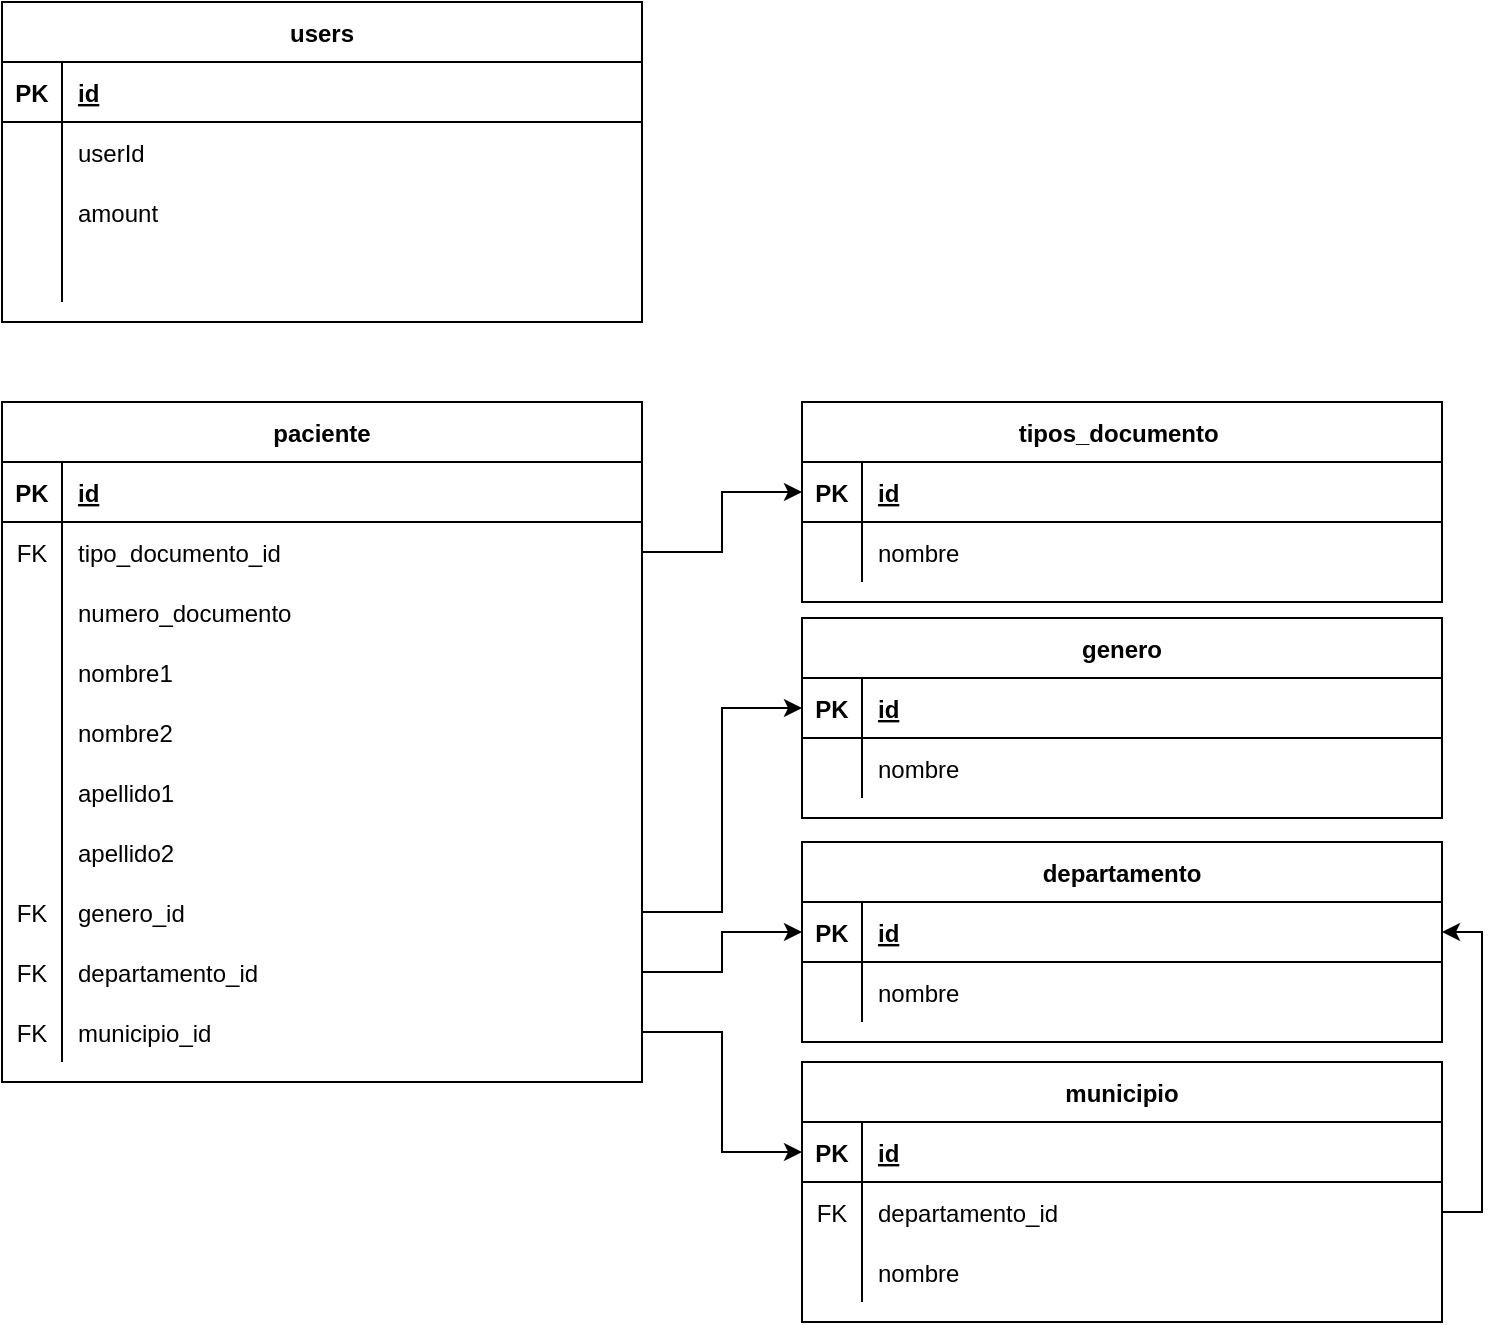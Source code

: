 <mxfile version="24.4.0" type="device">
  <diagram id="C5RBs43oDa-KdzZeNtuy" name="Test">
    <mxGraphModel dx="1434" dy="836" grid="1" gridSize="10" guides="1" tooltips="1" connect="1" arrows="1" fold="1" page="1" pageScale="1" pageWidth="827" pageHeight="1169" math="0" shadow="0">
      <root>
        <mxCell id="WIyWlLk6GJQsqaUBKTNV-0" />
        <mxCell id="WIyWlLk6GJQsqaUBKTNV-1" parent="WIyWlLk6GJQsqaUBKTNV-0" />
        <mxCell id="ExdK2RuHkmUPc-_-pl26-55" value="paciente" style="shape=table;startSize=30;container=1;collapsible=1;childLayout=tableLayout;fixedRows=1;rowLines=0;fontStyle=1;align=center;resizeLast=1;" parent="WIyWlLk6GJQsqaUBKTNV-1" vertex="1">
          <mxGeometry x="40" y="220" width="320" height="340" as="geometry" />
        </mxCell>
        <mxCell id="ExdK2RuHkmUPc-_-pl26-56" value="" style="shape=tableRow;horizontal=0;startSize=0;swimlaneHead=0;swimlaneBody=0;fillColor=none;collapsible=0;dropTarget=0;points=[[0,0.5],[1,0.5]];portConstraint=eastwest;top=0;left=0;right=0;bottom=1;" parent="ExdK2RuHkmUPc-_-pl26-55" vertex="1">
          <mxGeometry y="30" width="320" height="30" as="geometry" />
        </mxCell>
        <mxCell id="ExdK2RuHkmUPc-_-pl26-57" value="PK" style="shape=partialRectangle;overflow=hidden;connectable=0;fillColor=none;top=0;left=0;bottom=0;right=0;fontStyle=1;" parent="ExdK2RuHkmUPc-_-pl26-56" vertex="1">
          <mxGeometry width="30" height="30" as="geometry">
            <mxRectangle width="30" height="30" as="alternateBounds" />
          </mxGeometry>
        </mxCell>
        <mxCell id="ExdK2RuHkmUPc-_-pl26-58" value="id" style="shape=partialRectangle;overflow=hidden;connectable=0;fillColor=none;align=left;top=0;left=0;bottom=0;right=0;spacingLeft=6;fontStyle=5;" parent="ExdK2RuHkmUPc-_-pl26-56" vertex="1">
          <mxGeometry x="30" width="290" height="30" as="geometry">
            <mxRectangle width="290" height="30" as="alternateBounds" />
          </mxGeometry>
        </mxCell>
        <mxCell id="ExdK2RuHkmUPc-_-pl26-59" value="" style="shape=tableRow;horizontal=0;startSize=0;swimlaneHead=0;swimlaneBody=0;fillColor=none;collapsible=0;dropTarget=0;points=[[0,0.5],[1,0.5]];portConstraint=eastwest;top=0;left=0;right=0;bottom=0;" parent="ExdK2RuHkmUPc-_-pl26-55" vertex="1">
          <mxGeometry y="60" width="320" height="30" as="geometry" />
        </mxCell>
        <mxCell id="ExdK2RuHkmUPc-_-pl26-60" value="FK" style="shape=partialRectangle;overflow=hidden;connectable=0;fillColor=none;top=0;left=0;bottom=0;right=0;" parent="ExdK2RuHkmUPc-_-pl26-59" vertex="1">
          <mxGeometry width="30" height="30" as="geometry">
            <mxRectangle width="30" height="30" as="alternateBounds" />
          </mxGeometry>
        </mxCell>
        <mxCell id="ExdK2RuHkmUPc-_-pl26-61" value="tipo_documento_id" style="shape=partialRectangle;overflow=hidden;connectable=0;fillColor=none;align=left;top=0;left=0;bottom=0;right=0;spacingLeft=6;" parent="ExdK2RuHkmUPc-_-pl26-59" vertex="1">
          <mxGeometry x="30" width="290" height="30" as="geometry">
            <mxRectangle width="290" height="30" as="alternateBounds" />
          </mxGeometry>
        </mxCell>
        <mxCell id="swirxnNOVFrPzB8FbURI-0" value="" style="shape=tableRow;horizontal=0;startSize=0;swimlaneHead=0;swimlaneBody=0;fillColor=none;collapsible=0;dropTarget=0;points=[[0,0.5],[1,0.5]];portConstraint=eastwest;top=0;left=0;right=0;bottom=0;" vertex="1" parent="ExdK2RuHkmUPc-_-pl26-55">
          <mxGeometry y="90" width="320" height="30" as="geometry" />
        </mxCell>
        <mxCell id="swirxnNOVFrPzB8FbURI-1" value="" style="shape=partialRectangle;overflow=hidden;connectable=0;fillColor=none;top=0;left=0;bottom=0;right=0;" vertex="1" parent="swirxnNOVFrPzB8FbURI-0">
          <mxGeometry width="30" height="30" as="geometry">
            <mxRectangle width="30" height="30" as="alternateBounds" />
          </mxGeometry>
        </mxCell>
        <mxCell id="swirxnNOVFrPzB8FbURI-2" value="numero_documento" style="shape=partialRectangle;overflow=hidden;connectable=0;fillColor=none;align=left;top=0;left=0;bottom=0;right=0;spacingLeft=6;" vertex="1" parent="swirxnNOVFrPzB8FbURI-0">
          <mxGeometry x="30" width="290" height="30" as="geometry">
            <mxRectangle width="290" height="30" as="alternateBounds" />
          </mxGeometry>
        </mxCell>
        <mxCell id="swirxnNOVFrPzB8FbURI-3" value="" style="shape=tableRow;horizontal=0;startSize=0;swimlaneHead=0;swimlaneBody=0;fillColor=none;collapsible=0;dropTarget=0;points=[[0,0.5],[1,0.5]];portConstraint=eastwest;top=0;left=0;right=0;bottom=0;" vertex="1" parent="ExdK2RuHkmUPc-_-pl26-55">
          <mxGeometry y="120" width="320" height="30" as="geometry" />
        </mxCell>
        <mxCell id="swirxnNOVFrPzB8FbURI-4" value="" style="shape=partialRectangle;overflow=hidden;connectable=0;fillColor=none;top=0;left=0;bottom=0;right=0;" vertex="1" parent="swirxnNOVFrPzB8FbURI-3">
          <mxGeometry width="30" height="30" as="geometry">
            <mxRectangle width="30" height="30" as="alternateBounds" />
          </mxGeometry>
        </mxCell>
        <mxCell id="swirxnNOVFrPzB8FbURI-5" value="nombre1" style="shape=partialRectangle;overflow=hidden;connectable=0;fillColor=none;align=left;top=0;left=0;bottom=0;right=0;spacingLeft=6;" vertex="1" parent="swirxnNOVFrPzB8FbURI-3">
          <mxGeometry x="30" width="290" height="30" as="geometry">
            <mxRectangle width="290" height="30" as="alternateBounds" />
          </mxGeometry>
        </mxCell>
        <mxCell id="swirxnNOVFrPzB8FbURI-6" value="" style="shape=tableRow;horizontal=0;startSize=0;swimlaneHead=0;swimlaneBody=0;fillColor=none;collapsible=0;dropTarget=0;points=[[0,0.5],[1,0.5]];portConstraint=eastwest;top=0;left=0;right=0;bottom=0;" vertex="1" parent="ExdK2RuHkmUPc-_-pl26-55">
          <mxGeometry y="150" width="320" height="30" as="geometry" />
        </mxCell>
        <mxCell id="swirxnNOVFrPzB8FbURI-7" value="" style="shape=partialRectangle;overflow=hidden;connectable=0;fillColor=none;top=0;left=0;bottom=0;right=0;" vertex="1" parent="swirxnNOVFrPzB8FbURI-6">
          <mxGeometry width="30" height="30" as="geometry">
            <mxRectangle width="30" height="30" as="alternateBounds" />
          </mxGeometry>
        </mxCell>
        <mxCell id="swirxnNOVFrPzB8FbURI-8" value="nombre2" style="shape=partialRectangle;overflow=hidden;connectable=0;fillColor=none;align=left;top=0;left=0;bottom=0;right=0;spacingLeft=6;" vertex="1" parent="swirxnNOVFrPzB8FbURI-6">
          <mxGeometry x="30" width="290" height="30" as="geometry">
            <mxRectangle width="290" height="30" as="alternateBounds" />
          </mxGeometry>
        </mxCell>
        <mxCell id="swirxnNOVFrPzB8FbURI-9" value="" style="shape=tableRow;horizontal=0;startSize=0;swimlaneHead=0;swimlaneBody=0;fillColor=none;collapsible=0;dropTarget=0;points=[[0,0.5],[1,0.5]];portConstraint=eastwest;top=0;left=0;right=0;bottom=0;" vertex="1" parent="ExdK2RuHkmUPc-_-pl26-55">
          <mxGeometry y="180" width="320" height="30" as="geometry" />
        </mxCell>
        <mxCell id="swirxnNOVFrPzB8FbURI-10" value="" style="shape=partialRectangle;overflow=hidden;connectable=0;fillColor=none;top=0;left=0;bottom=0;right=0;" vertex="1" parent="swirxnNOVFrPzB8FbURI-9">
          <mxGeometry width="30" height="30" as="geometry">
            <mxRectangle width="30" height="30" as="alternateBounds" />
          </mxGeometry>
        </mxCell>
        <mxCell id="swirxnNOVFrPzB8FbURI-11" value="apellido1" style="shape=partialRectangle;overflow=hidden;connectable=0;fillColor=none;align=left;top=0;left=0;bottom=0;right=0;spacingLeft=6;" vertex="1" parent="swirxnNOVFrPzB8FbURI-9">
          <mxGeometry x="30" width="290" height="30" as="geometry">
            <mxRectangle width="290" height="30" as="alternateBounds" />
          </mxGeometry>
        </mxCell>
        <mxCell id="swirxnNOVFrPzB8FbURI-12" value="" style="shape=tableRow;horizontal=0;startSize=0;swimlaneHead=0;swimlaneBody=0;fillColor=none;collapsible=0;dropTarget=0;points=[[0,0.5],[1,0.5]];portConstraint=eastwest;top=0;left=0;right=0;bottom=0;" vertex="1" parent="ExdK2RuHkmUPc-_-pl26-55">
          <mxGeometry y="210" width="320" height="30" as="geometry" />
        </mxCell>
        <mxCell id="swirxnNOVFrPzB8FbURI-13" value="" style="shape=partialRectangle;overflow=hidden;connectable=0;fillColor=none;top=0;left=0;bottom=0;right=0;" vertex="1" parent="swirxnNOVFrPzB8FbURI-12">
          <mxGeometry width="30" height="30" as="geometry">
            <mxRectangle width="30" height="30" as="alternateBounds" />
          </mxGeometry>
        </mxCell>
        <mxCell id="swirxnNOVFrPzB8FbURI-14" value="apellido2" style="shape=partialRectangle;overflow=hidden;connectable=0;fillColor=none;align=left;top=0;left=0;bottom=0;right=0;spacingLeft=6;" vertex="1" parent="swirxnNOVFrPzB8FbURI-12">
          <mxGeometry x="30" width="290" height="30" as="geometry">
            <mxRectangle width="290" height="30" as="alternateBounds" />
          </mxGeometry>
        </mxCell>
        <mxCell id="swirxnNOVFrPzB8FbURI-15" value="" style="shape=tableRow;horizontal=0;startSize=0;swimlaneHead=0;swimlaneBody=0;fillColor=none;collapsible=0;dropTarget=0;points=[[0,0.5],[1,0.5]];portConstraint=eastwest;top=0;left=0;right=0;bottom=0;" vertex="1" parent="ExdK2RuHkmUPc-_-pl26-55">
          <mxGeometry y="240" width="320" height="30" as="geometry" />
        </mxCell>
        <mxCell id="swirxnNOVFrPzB8FbURI-16" value="FK" style="shape=partialRectangle;overflow=hidden;connectable=0;fillColor=none;top=0;left=0;bottom=0;right=0;" vertex="1" parent="swirxnNOVFrPzB8FbURI-15">
          <mxGeometry width="30" height="30" as="geometry">
            <mxRectangle width="30" height="30" as="alternateBounds" />
          </mxGeometry>
        </mxCell>
        <mxCell id="swirxnNOVFrPzB8FbURI-17" value="genero_id" style="shape=partialRectangle;overflow=hidden;connectable=0;fillColor=none;align=left;top=0;left=0;bottom=0;right=0;spacingLeft=6;" vertex="1" parent="swirxnNOVFrPzB8FbURI-15">
          <mxGeometry x="30" width="290" height="30" as="geometry">
            <mxRectangle width="290" height="30" as="alternateBounds" />
          </mxGeometry>
        </mxCell>
        <mxCell id="swirxnNOVFrPzB8FbURI-18" value="" style="shape=tableRow;horizontal=0;startSize=0;swimlaneHead=0;swimlaneBody=0;fillColor=none;collapsible=0;dropTarget=0;points=[[0,0.5],[1,0.5]];portConstraint=eastwest;top=0;left=0;right=0;bottom=0;" vertex="1" parent="ExdK2RuHkmUPc-_-pl26-55">
          <mxGeometry y="270" width="320" height="30" as="geometry" />
        </mxCell>
        <mxCell id="swirxnNOVFrPzB8FbURI-19" value="FK" style="shape=partialRectangle;overflow=hidden;connectable=0;fillColor=none;top=0;left=0;bottom=0;right=0;" vertex="1" parent="swirxnNOVFrPzB8FbURI-18">
          <mxGeometry width="30" height="30" as="geometry">
            <mxRectangle width="30" height="30" as="alternateBounds" />
          </mxGeometry>
        </mxCell>
        <mxCell id="swirxnNOVFrPzB8FbURI-20" value="departamento_id" style="shape=partialRectangle;overflow=hidden;connectable=0;fillColor=none;align=left;top=0;left=0;bottom=0;right=0;spacingLeft=6;" vertex="1" parent="swirxnNOVFrPzB8FbURI-18">
          <mxGeometry x="30" width="290" height="30" as="geometry">
            <mxRectangle width="290" height="30" as="alternateBounds" />
          </mxGeometry>
        </mxCell>
        <mxCell id="swirxnNOVFrPzB8FbURI-21" value="" style="shape=tableRow;horizontal=0;startSize=0;swimlaneHead=0;swimlaneBody=0;fillColor=none;collapsible=0;dropTarget=0;points=[[0,0.5],[1,0.5]];portConstraint=eastwest;top=0;left=0;right=0;bottom=0;" vertex="1" parent="ExdK2RuHkmUPc-_-pl26-55">
          <mxGeometry y="300" width="320" height="30" as="geometry" />
        </mxCell>
        <mxCell id="swirxnNOVFrPzB8FbURI-22" value="FK" style="shape=partialRectangle;overflow=hidden;connectable=0;fillColor=none;top=0;left=0;bottom=0;right=0;" vertex="1" parent="swirxnNOVFrPzB8FbURI-21">
          <mxGeometry width="30" height="30" as="geometry">
            <mxRectangle width="30" height="30" as="alternateBounds" />
          </mxGeometry>
        </mxCell>
        <mxCell id="swirxnNOVFrPzB8FbURI-23" value="municipio_id" style="shape=partialRectangle;overflow=hidden;connectable=0;fillColor=none;align=left;top=0;left=0;bottom=0;right=0;spacingLeft=6;" vertex="1" parent="swirxnNOVFrPzB8FbURI-21">
          <mxGeometry x="30" width="290" height="30" as="geometry">
            <mxRectangle width="290" height="30" as="alternateBounds" />
          </mxGeometry>
        </mxCell>
        <mxCell id="ExdK2RuHkmUPc-_-pl26-78" value="tipos_documento " style="shape=table;startSize=30;container=1;collapsible=1;childLayout=tableLayout;fixedRows=1;rowLines=0;fontStyle=1;align=center;resizeLast=1;" parent="WIyWlLk6GJQsqaUBKTNV-1" vertex="1">
          <mxGeometry x="440" y="220" width="320" height="100" as="geometry" />
        </mxCell>
        <mxCell id="ExdK2RuHkmUPc-_-pl26-79" value="" style="shape=tableRow;horizontal=0;startSize=0;swimlaneHead=0;swimlaneBody=0;fillColor=none;collapsible=0;dropTarget=0;points=[[0,0.5],[1,0.5]];portConstraint=eastwest;top=0;left=0;right=0;bottom=1;" parent="ExdK2RuHkmUPc-_-pl26-78" vertex="1">
          <mxGeometry y="30" width="320" height="30" as="geometry" />
        </mxCell>
        <mxCell id="ExdK2RuHkmUPc-_-pl26-80" value="PK" style="shape=partialRectangle;overflow=hidden;connectable=0;fillColor=none;top=0;left=0;bottom=0;right=0;fontStyle=1;" parent="ExdK2RuHkmUPc-_-pl26-79" vertex="1">
          <mxGeometry width="30" height="30" as="geometry">
            <mxRectangle width="30" height="30" as="alternateBounds" />
          </mxGeometry>
        </mxCell>
        <mxCell id="ExdK2RuHkmUPc-_-pl26-81" value="id" style="shape=partialRectangle;overflow=hidden;connectable=0;fillColor=none;align=left;top=0;left=0;bottom=0;right=0;spacingLeft=6;fontStyle=5;" parent="ExdK2RuHkmUPc-_-pl26-79" vertex="1">
          <mxGeometry x="30" width="290" height="30" as="geometry">
            <mxRectangle width="290" height="30" as="alternateBounds" />
          </mxGeometry>
        </mxCell>
        <mxCell id="ExdK2RuHkmUPc-_-pl26-82" value="" style="shape=tableRow;horizontal=0;startSize=0;swimlaneHead=0;swimlaneBody=0;fillColor=none;collapsible=0;dropTarget=0;points=[[0,0.5],[1,0.5]];portConstraint=eastwest;top=0;left=0;right=0;bottom=0;" parent="ExdK2RuHkmUPc-_-pl26-78" vertex="1">
          <mxGeometry y="60" width="320" height="30" as="geometry" />
        </mxCell>
        <mxCell id="ExdK2RuHkmUPc-_-pl26-83" value="" style="shape=partialRectangle;overflow=hidden;connectable=0;fillColor=none;top=0;left=0;bottom=0;right=0;" parent="ExdK2RuHkmUPc-_-pl26-82" vertex="1">
          <mxGeometry width="30" height="30" as="geometry">
            <mxRectangle width="30" height="30" as="alternateBounds" />
          </mxGeometry>
        </mxCell>
        <mxCell id="ExdK2RuHkmUPc-_-pl26-84" value="nombre" style="shape=partialRectangle;overflow=hidden;connectable=0;fillColor=none;align=left;top=0;left=0;bottom=0;right=0;spacingLeft=6;" parent="ExdK2RuHkmUPc-_-pl26-82" vertex="1">
          <mxGeometry x="30" width="290" height="30" as="geometry">
            <mxRectangle width="290" height="30" as="alternateBounds" />
          </mxGeometry>
        </mxCell>
        <mxCell id="swirxnNOVFrPzB8FbURI-24" value="users" style="shape=table;startSize=30;container=1;collapsible=1;childLayout=tableLayout;fixedRows=1;rowLines=0;fontStyle=1;align=center;resizeLast=1;" vertex="1" parent="WIyWlLk6GJQsqaUBKTNV-1">
          <mxGeometry x="40" y="20" width="320" height="160" as="geometry" />
        </mxCell>
        <mxCell id="swirxnNOVFrPzB8FbURI-25" value="" style="shape=tableRow;horizontal=0;startSize=0;swimlaneHead=0;swimlaneBody=0;fillColor=none;collapsible=0;dropTarget=0;points=[[0,0.5],[1,0.5]];portConstraint=eastwest;top=0;left=0;right=0;bottom=1;" vertex="1" parent="swirxnNOVFrPzB8FbURI-24">
          <mxGeometry y="30" width="320" height="30" as="geometry" />
        </mxCell>
        <mxCell id="swirxnNOVFrPzB8FbURI-26" value="PK" style="shape=partialRectangle;overflow=hidden;connectable=0;fillColor=none;top=0;left=0;bottom=0;right=0;fontStyle=1;" vertex="1" parent="swirxnNOVFrPzB8FbURI-25">
          <mxGeometry width="30" height="30" as="geometry">
            <mxRectangle width="30" height="30" as="alternateBounds" />
          </mxGeometry>
        </mxCell>
        <mxCell id="swirxnNOVFrPzB8FbURI-27" value="id" style="shape=partialRectangle;overflow=hidden;connectable=0;fillColor=none;align=left;top=0;left=0;bottom=0;right=0;spacingLeft=6;fontStyle=5;" vertex="1" parent="swirxnNOVFrPzB8FbURI-25">
          <mxGeometry x="30" width="290" height="30" as="geometry">
            <mxRectangle width="290" height="30" as="alternateBounds" />
          </mxGeometry>
        </mxCell>
        <mxCell id="swirxnNOVFrPzB8FbURI-28" value="" style="shape=tableRow;horizontal=0;startSize=0;swimlaneHead=0;swimlaneBody=0;fillColor=none;collapsible=0;dropTarget=0;points=[[0,0.5],[1,0.5]];portConstraint=eastwest;top=0;left=0;right=0;bottom=0;" vertex="1" parent="swirxnNOVFrPzB8FbURI-24">
          <mxGeometry y="60" width="320" height="30" as="geometry" />
        </mxCell>
        <mxCell id="swirxnNOVFrPzB8FbURI-29" value="" style="shape=partialRectangle;overflow=hidden;connectable=0;fillColor=none;top=0;left=0;bottom=0;right=0;" vertex="1" parent="swirxnNOVFrPzB8FbURI-28">
          <mxGeometry width="30" height="30" as="geometry">
            <mxRectangle width="30" height="30" as="alternateBounds" />
          </mxGeometry>
        </mxCell>
        <mxCell id="swirxnNOVFrPzB8FbURI-30" value="userId" style="shape=partialRectangle;overflow=hidden;connectable=0;fillColor=none;align=left;top=0;left=0;bottom=0;right=0;spacingLeft=6;" vertex="1" parent="swirxnNOVFrPzB8FbURI-28">
          <mxGeometry x="30" width="290" height="30" as="geometry">
            <mxRectangle width="290" height="30" as="alternateBounds" />
          </mxGeometry>
        </mxCell>
        <mxCell id="swirxnNOVFrPzB8FbURI-31" value="" style="shape=tableRow;horizontal=0;startSize=0;swimlaneHead=0;swimlaneBody=0;fillColor=none;collapsible=0;dropTarget=0;points=[[0,0.5],[1,0.5]];portConstraint=eastwest;top=0;left=0;right=0;bottom=0;" vertex="1" parent="swirxnNOVFrPzB8FbURI-24">
          <mxGeometry y="90" width="320" height="30" as="geometry" />
        </mxCell>
        <mxCell id="swirxnNOVFrPzB8FbURI-32" value="" style="shape=partialRectangle;overflow=hidden;connectable=0;fillColor=none;top=0;left=0;bottom=0;right=0;" vertex="1" parent="swirxnNOVFrPzB8FbURI-31">
          <mxGeometry width="30" height="30" as="geometry">
            <mxRectangle width="30" height="30" as="alternateBounds" />
          </mxGeometry>
        </mxCell>
        <mxCell id="swirxnNOVFrPzB8FbURI-33" value="amount" style="shape=partialRectangle;overflow=hidden;connectable=0;fillColor=none;align=left;top=0;left=0;bottom=0;right=0;spacingLeft=6;" vertex="1" parent="swirxnNOVFrPzB8FbURI-31">
          <mxGeometry x="30" width="290" height="30" as="geometry">
            <mxRectangle width="290" height="30" as="alternateBounds" />
          </mxGeometry>
        </mxCell>
        <mxCell id="swirxnNOVFrPzB8FbURI-34" value="" style="shape=tableRow;horizontal=0;startSize=0;swimlaneHead=0;swimlaneBody=0;fillColor=none;collapsible=0;dropTarget=0;points=[[0,0.5],[1,0.5]];portConstraint=eastwest;top=0;left=0;right=0;bottom=0;" vertex="1" parent="swirxnNOVFrPzB8FbURI-24">
          <mxGeometry y="120" width="320" height="30" as="geometry" />
        </mxCell>
        <mxCell id="swirxnNOVFrPzB8FbURI-35" value="" style="shape=partialRectangle;overflow=hidden;connectable=0;fillColor=none;top=0;left=0;bottom=0;right=0;" vertex="1" parent="swirxnNOVFrPzB8FbURI-34">
          <mxGeometry width="30" height="30" as="geometry">
            <mxRectangle width="30" height="30" as="alternateBounds" />
          </mxGeometry>
        </mxCell>
        <mxCell id="swirxnNOVFrPzB8FbURI-36" value="" style="shape=partialRectangle;overflow=hidden;connectable=0;fillColor=none;align=left;top=0;left=0;bottom=0;right=0;spacingLeft=6;" vertex="1" parent="swirxnNOVFrPzB8FbURI-34">
          <mxGeometry x="30" width="290" height="30" as="geometry">
            <mxRectangle width="290" height="30" as="alternateBounds" />
          </mxGeometry>
        </mxCell>
        <mxCell id="swirxnNOVFrPzB8FbURI-37" style="edgeStyle=orthogonalEdgeStyle;rounded=0;orthogonalLoop=1;jettySize=auto;html=1;" edge="1" parent="WIyWlLk6GJQsqaUBKTNV-1" source="ExdK2RuHkmUPc-_-pl26-59" target="ExdK2RuHkmUPc-_-pl26-79">
          <mxGeometry relative="1" as="geometry" />
        </mxCell>
        <mxCell id="swirxnNOVFrPzB8FbURI-38" value="genero" style="shape=table;startSize=30;container=1;collapsible=1;childLayout=tableLayout;fixedRows=1;rowLines=0;fontStyle=1;align=center;resizeLast=1;" vertex="1" parent="WIyWlLk6GJQsqaUBKTNV-1">
          <mxGeometry x="440" y="328" width="320" height="100" as="geometry" />
        </mxCell>
        <mxCell id="swirxnNOVFrPzB8FbURI-39" value="" style="shape=tableRow;horizontal=0;startSize=0;swimlaneHead=0;swimlaneBody=0;fillColor=none;collapsible=0;dropTarget=0;points=[[0,0.5],[1,0.5]];portConstraint=eastwest;top=0;left=0;right=0;bottom=1;" vertex="1" parent="swirxnNOVFrPzB8FbURI-38">
          <mxGeometry y="30" width="320" height="30" as="geometry" />
        </mxCell>
        <mxCell id="swirxnNOVFrPzB8FbURI-40" value="PK" style="shape=partialRectangle;overflow=hidden;connectable=0;fillColor=none;top=0;left=0;bottom=0;right=0;fontStyle=1;" vertex="1" parent="swirxnNOVFrPzB8FbURI-39">
          <mxGeometry width="30" height="30" as="geometry">
            <mxRectangle width="30" height="30" as="alternateBounds" />
          </mxGeometry>
        </mxCell>
        <mxCell id="swirxnNOVFrPzB8FbURI-41" value="id" style="shape=partialRectangle;overflow=hidden;connectable=0;fillColor=none;align=left;top=0;left=0;bottom=0;right=0;spacingLeft=6;fontStyle=5;" vertex="1" parent="swirxnNOVFrPzB8FbURI-39">
          <mxGeometry x="30" width="290" height="30" as="geometry">
            <mxRectangle width="290" height="30" as="alternateBounds" />
          </mxGeometry>
        </mxCell>
        <mxCell id="swirxnNOVFrPzB8FbURI-42" value="" style="shape=tableRow;horizontal=0;startSize=0;swimlaneHead=0;swimlaneBody=0;fillColor=none;collapsible=0;dropTarget=0;points=[[0,0.5],[1,0.5]];portConstraint=eastwest;top=0;left=0;right=0;bottom=0;" vertex="1" parent="swirxnNOVFrPzB8FbURI-38">
          <mxGeometry y="60" width="320" height="30" as="geometry" />
        </mxCell>
        <mxCell id="swirxnNOVFrPzB8FbURI-43" value="" style="shape=partialRectangle;overflow=hidden;connectable=0;fillColor=none;top=0;left=0;bottom=0;right=0;" vertex="1" parent="swirxnNOVFrPzB8FbURI-42">
          <mxGeometry width="30" height="30" as="geometry">
            <mxRectangle width="30" height="30" as="alternateBounds" />
          </mxGeometry>
        </mxCell>
        <mxCell id="swirxnNOVFrPzB8FbURI-44" value="nombre" style="shape=partialRectangle;overflow=hidden;connectable=0;fillColor=none;align=left;top=0;left=0;bottom=0;right=0;spacingLeft=6;" vertex="1" parent="swirxnNOVFrPzB8FbURI-42">
          <mxGeometry x="30" width="290" height="30" as="geometry">
            <mxRectangle width="290" height="30" as="alternateBounds" />
          </mxGeometry>
        </mxCell>
        <mxCell id="swirxnNOVFrPzB8FbURI-45" style="edgeStyle=orthogonalEdgeStyle;rounded=0;orthogonalLoop=1;jettySize=auto;html=1;" edge="1" parent="WIyWlLk6GJQsqaUBKTNV-1" source="swirxnNOVFrPzB8FbURI-15" target="swirxnNOVFrPzB8FbURI-39">
          <mxGeometry relative="1" as="geometry" />
        </mxCell>
        <mxCell id="swirxnNOVFrPzB8FbURI-46" value="departamento" style="shape=table;startSize=30;container=1;collapsible=1;childLayout=tableLayout;fixedRows=1;rowLines=0;fontStyle=1;align=center;resizeLast=1;" vertex="1" parent="WIyWlLk6GJQsqaUBKTNV-1">
          <mxGeometry x="440" y="440" width="320" height="100" as="geometry" />
        </mxCell>
        <mxCell id="swirxnNOVFrPzB8FbURI-47" value="" style="shape=tableRow;horizontal=0;startSize=0;swimlaneHead=0;swimlaneBody=0;fillColor=none;collapsible=0;dropTarget=0;points=[[0,0.5],[1,0.5]];portConstraint=eastwest;top=0;left=0;right=0;bottom=1;" vertex="1" parent="swirxnNOVFrPzB8FbURI-46">
          <mxGeometry y="30" width="320" height="30" as="geometry" />
        </mxCell>
        <mxCell id="swirxnNOVFrPzB8FbURI-48" value="PK" style="shape=partialRectangle;overflow=hidden;connectable=0;fillColor=none;top=0;left=0;bottom=0;right=0;fontStyle=1;" vertex="1" parent="swirxnNOVFrPzB8FbURI-47">
          <mxGeometry width="30" height="30" as="geometry">
            <mxRectangle width="30" height="30" as="alternateBounds" />
          </mxGeometry>
        </mxCell>
        <mxCell id="swirxnNOVFrPzB8FbURI-49" value="id" style="shape=partialRectangle;overflow=hidden;connectable=0;fillColor=none;align=left;top=0;left=0;bottom=0;right=0;spacingLeft=6;fontStyle=5;" vertex="1" parent="swirxnNOVFrPzB8FbURI-47">
          <mxGeometry x="30" width="290" height="30" as="geometry">
            <mxRectangle width="290" height="30" as="alternateBounds" />
          </mxGeometry>
        </mxCell>
        <mxCell id="swirxnNOVFrPzB8FbURI-50" value="" style="shape=tableRow;horizontal=0;startSize=0;swimlaneHead=0;swimlaneBody=0;fillColor=none;collapsible=0;dropTarget=0;points=[[0,0.5],[1,0.5]];portConstraint=eastwest;top=0;left=0;right=0;bottom=0;" vertex="1" parent="swirxnNOVFrPzB8FbURI-46">
          <mxGeometry y="60" width="320" height="30" as="geometry" />
        </mxCell>
        <mxCell id="swirxnNOVFrPzB8FbURI-51" value="" style="shape=partialRectangle;overflow=hidden;connectable=0;fillColor=none;top=0;left=0;bottom=0;right=0;" vertex="1" parent="swirxnNOVFrPzB8FbURI-50">
          <mxGeometry width="30" height="30" as="geometry">
            <mxRectangle width="30" height="30" as="alternateBounds" />
          </mxGeometry>
        </mxCell>
        <mxCell id="swirxnNOVFrPzB8FbURI-52" value="nombre" style="shape=partialRectangle;overflow=hidden;connectable=0;fillColor=none;align=left;top=0;left=0;bottom=0;right=0;spacingLeft=6;" vertex="1" parent="swirxnNOVFrPzB8FbURI-50">
          <mxGeometry x="30" width="290" height="30" as="geometry">
            <mxRectangle width="290" height="30" as="alternateBounds" />
          </mxGeometry>
        </mxCell>
        <mxCell id="swirxnNOVFrPzB8FbURI-53" style="edgeStyle=orthogonalEdgeStyle;rounded=0;orthogonalLoop=1;jettySize=auto;html=1;" edge="1" parent="WIyWlLk6GJQsqaUBKTNV-1" source="swirxnNOVFrPzB8FbURI-18" target="swirxnNOVFrPzB8FbURI-47">
          <mxGeometry relative="1" as="geometry" />
        </mxCell>
        <mxCell id="swirxnNOVFrPzB8FbURI-54" value="municipio" style="shape=table;startSize=30;container=1;collapsible=1;childLayout=tableLayout;fixedRows=1;rowLines=0;fontStyle=1;align=center;resizeLast=1;" vertex="1" parent="WIyWlLk6GJQsqaUBKTNV-1">
          <mxGeometry x="440" y="550" width="320" height="130" as="geometry" />
        </mxCell>
        <mxCell id="swirxnNOVFrPzB8FbURI-55" value="" style="shape=tableRow;horizontal=0;startSize=0;swimlaneHead=0;swimlaneBody=0;fillColor=none;collapsible=0;dropTarget=0;points=[[0,0.5],[1,0.5]];portConstraint=eastwest;top=0;left=0;right=0;bottom=1;" vertex="1" parent="swirxnNOVFrPzB8FbURI-54">
          <mxGeometry y="30" width="320" height="30" as="geometry" />
        </mxCell>
        <mxCell id="swirxnNOVFrPzB8FbURI-56" value="PK" style="shape=partialRectangle;overflow=hidden;connectable=0;fillColor=none;top=0;left=0;bottom=0;right=0;fontStyle=1;" vertex="1" parent="swirxnNOVFrPzB8FbURI-55">
          <mxGeometry width="30" height="30" as="geometry">
            <mxRectangle width="30" height="30" as="alternateBounds" />
          </mxGeometry>
        </mxCell>
        <mxCell id="swirxnNOVFrPzB8FbURI-57" value="id" style="shape=partialRectangle;overflow=hidden;connectable=0;fillColor=none;align=left;top=0;left=0;bottom=0;right=0;spacingLeft=6;fontStyle=5;" vertex="1" parent="swirxnNOVFrPzB8FbURI-55">
          <mxGeometry x="30" width="290" height="30" as="geometry">
            <mxRectangle width="290" height="30" as="alternateBounds" />
          </mxGeometry>
        </mxCell>
        <mxCell id="swirxnNOVFrPzB8FbURI-58" value="" style="shape=tableRow;horizontal=0;startSize=0;swimlaneHead=0;swimlaneBody=0;fillColor=none;collapsible=0;dropTarget=0;points=[[0,0.5],[1,0.5]];portConstraint=eastwest;top=0;left=0;right=0;bottom=0;" vertex="1" parent="swirxnNOVFrPzB8FbURI-54">
          <mxGeometry y="60" width="320" height="30" as="geometry" />
        </mxCell>
        <mxCell id="swirxnNOVFrPzB8FbURI-59" value="FK" style="shape=partialRectangle;overflow=hidden;connectable=0;fillColor=none;top=0;left=0;bottom=0;right=0;" vertex="1" parent="swirxnNOVFrPzB8FbURI-58">
          <mxGeometry width="30" height="30" as="geometry">
            <mxRectangle width="30" height="30" as="alternateBounds" />
          </mxGeometry>
        </mxCell>
        <mxCell id="swirxnNOVFrPzB8FbURI-60" value="departamento_id" style="shape=partialRectangle;overflow=hidden;connectable=0;fillColor=none;align=left;top=0;left=0;bottom=0;right=0;spacingLeft=6;" vertex="1" parent="swirxnNOVFrPzB8FbURI-58">
          <mxGeometry x="30" width="290" height="30" as="geometry">
            <mxRectangle width="290" height="30" as="alternateBounds" />
          </mxGeometry>
        </mxCell>
        <mxCell id="swirxnNOVFrPzB8FbURI-63" value="" style="shape=tableRow;horizontal=0;startSize=0;swimlaneHead=0;swimlaneBody=0;fillColor=none;collapsible=0;dropTarget=0;points=[[0,0.5],[1,0.5]];portConstraint=eastwest;top=0;left=0;right=0;bottom=0;" vertex="1" parent="swirxnNOVFrPzB8FbURI-54">
          <mxGeometry y="90" width="320" height="30" as="geometry" />
        </mxCell>
        <mxCell id="swirxnNOVFrPzB8FbURI-64" value="" style="shape=partialRectangle;overflow=hidden;connectable=0;fillColor=none;top=0;left=0;bottom=0;right=0;" vertex="1" parent="swirxnNOVFrPzB8FbURI-63">
          <mxGeometry width="30" height="30" as="geometry">
            <mxRectangle width="30" height="30" as="alternateBounds" />
          </mxGeometry>
        </mxCell>
        <mxCell id="swirxnNOVFrPzB8FbURI-65" value="nombre" style="shape=partialRectangle;overflow=hidden;connectable=0;fillColor=none;align=left;top=0;left=0;bottom=0;right=0;spacingLeft=6;" vertex="1" parent="swirxnNOVFrPzB8FbURI-63">
          <mxGeometry x="30" width="290" height="30" as="geometry">
            <mxRectangle width="290" height="30" as="alternateBounds" />
          </mxGeometry>
        </mxCell>
        <mxCell id="swirxnNOVFrPzB8FbURI-61" style="edgeStyle=orthogonalEdgeStyle;rounded=0;orthogonalLoop=1;jettySize=auto;html=1;entryX=0;entryY=0.5;entryDx=0;entryDy=0;" edge="1" parent="WIyWlLk6GJQsqaUBKTNV-1" source="swirxnNOVFrPzB8FbURI-21" target="swirxnNOVFrPzB8FbURI-55">
          <mxGeometry relative="1" as="geometry" />
        </mxCell>
        <mxCell id="swirxnNOVFrPzB8FbURI-66" style="edgeStyle=orthogonalEdgeStyle;rounded=0;orthogonalLoop=1;jettySize=auto;html=1;entryX=1;entryY=0.5;entryDx=0;entryDy=0;" edge="1" parent="WIyWlLk6GJQsqaUBKTNV-1" source="swirxnNOVFrPzB8FbURI-58" target="swirxnNOVFrPzB8FbURI-47">
          <mxGeometry relative="1" as="geometry">
            <Array as="points">
              <mxPoint x="780" y="625" />
              <mxPoint x="780" y="485" />
            </Array>
          </mxGeometry>
        </mxCell>
      </root>
    </mxGraphModel>
  </diagram>
</mxfile>
